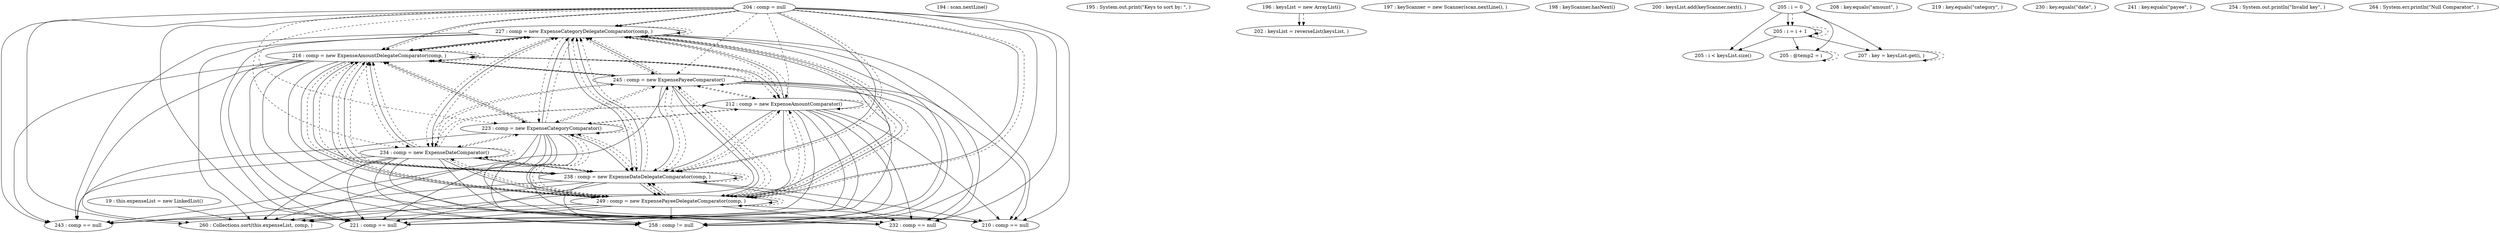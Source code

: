digraph G {
"19 : this.expenseList = new LinkedList()"
"19 : this.expenseList = new LinkedList()" -> "260 : Collections.sort(this.expenseList, comp, )"
"194 : scan.nextLine()"
"195 : System.out.print(\"Keys to sort by: \", )"
"196 : keysList = new ArrayList()"
"196 : keysList = new ArrayList()" -> "202 : keysList = reverseList(keysList, )"
"196 : keysList = new ArrayList()" -> "202 : keysList = reverseList(keysList, )" [style=dashed]
"197 : keyScanner = new Scanner(scan.nextLine(), )"
"198 : keyScanner.hasNext()"
"200 : keysList.add(keyScanner.next(), )"
"198 : keyScanner.hasNext()"
"202 : keysList = reverseList(keysList, )"
"204 : comp = null"
"204 : comp = null" -> "227 : comp = new ExpenseCategoryDelegateComparator(comp, )"
"204 : comp = null" -> "210 : comp == null"
"204 : comp = null" -> "216 : comp = new ExpenseAmountDelegateComparator(comp, )"
"204 : comp = null" -> "221 : comp == null"
"204 : comp = null" -> "238 : comp = new ExpenseDateDelegateComparator(comp, )"
"204 : comp = null" -> "249 : comp = new ExpensePayeeDelegateComparator(comp, )"
"204 : comp = null" -> "243 : comp == null"
"204 : comp = null" -> "260 : Collections.sort(this.expenseList, comp, )"
"204 : comp = null" -> "232 : comp == null"
"204 : comp = null" -> "258 : comp != null"
"204 : comp = null" -> "227 : comp = new ExpenseCategoryDelegateComparator(comp, )" [style=dashed]
"204 : comp = null" -> "234 : comp = new ExpenseDateComparator()" [style=dashed]
"204 : comp = null" -> "223 : comp = new ExpenseCategoryComparator()" [style=dashed]
"204 : comp = null" -> "212 : comp = new ExpenseAmountComparator()" [style=dashed]
"204 : comp = null" -> "216 : comp = new ExpenseAmountDelegateComparator(comp, )" [style=dashed]
"204 : comp = null" -> "238 : comp = new ExpenseDateDelegateComparator(comp, )" [style=dashed]
"204 : comp = null" -> "249 : comp = new ExpensePayeeDelegateComparator(comp, )" [style=dashed]
"204 : comp = null" -> "245 : comp = new ExpensePayeeComparator()" [style=dashed]
"205 : i = 0"
"205 : i = 0" -> "205 : i < keysList.size()"
"205 : i = 0" -> "205 : @temp2 = i"
"205 : i = 0" -> "205 : i = i + 1"
"205 : i = 0" -> "207 : key = keysList.get(i, )"
"205 : i = 0" -> "205 : i = i + 1" [style=dashed]
"205 : i < keysList.size()"
"207 : key = keysList.get(i, )"
"207 : key = keysList.get(i, )" -> "207 : key = keysList.get(i, )" [style=dashed]
"208 : key.equals(\"amount\", )"
"258 : comp != null"
"210 : comp == null"
"212 : comp = new ExpenseAmountComparator()"
"212 : comp = new ExpenseAmountComparator()" -> "227 : comp = new ExpenseCategoryDelegateComparator(comp, )"
"212 : comp = new ExpenseAmountComparator()" -> "210 : comp == null"
"212 : comp = new ExpenseAmountComparator()" -> "216 : comp = new ExpenseAmountDelegateComparator(comp, )"
"212 : comp = new ExpenseAmountComparator()" -> "221 : comp == null"
"212 : comp = new ExpenseAmountComparator()" -> "238 : comp = new ExpenseDateDelegateComparator(comp, )"
"212 : comp = new ExpenseAmountComparator()" -> "249 : comp = new ExpensePayeeDelegateComparator(comp, )"
"212 : comp = new ExpenseAmountComparator()" -> "243 : comp == null"
"212 : comp = new ExpenseAmountComparator()" -> "260 : Collections.sort(this.expenseList, comp, )"
"212 : comp = new ExpenseAmountComparator()" -> "232 : comp == null"
"212 : comp = new ExpenseAmountComparator()" -> "258 : comp != null"
"212 : comp = new ExpenseAmountComparator()" -> "227 : comp = new ExpenseCategoryDelegateComparator(comp, )" [style=dashed]
"212 : comp = new ExpenseAmountComparator()" -> "234 : comp = new ExpenseDateComparator()" [style=dashed]
"212 : comp = new ExpenseAmountComparator()" -> "223 : comp = new ExpenseCategoryComparator()" [style=dashed]
"212 : comp = new ExpenseAmountComparator()" -> "212 : comp = new ExpenseAmountComparator()" [style=dashed]
"212 : comp = new ExpenseAmountComparator()" -> "216 : comp = new ExpenseAmountDelegateComparator(comp, )" [style=dashed]
"212 : comp = new ExpenseAmountComparator()" -> "238 : comp = new ExpenseDateDelegateComparator(comp, )" [style=dashed]
"212 : comp = new ExpenseAmountComparator()" -> "249 : comp = new ExpensePayeeDelegateComparator(comp, )" [style=dashed]
"212 : comp = new ExpenseAmountComparator()" -> "245 : comp = new ExpensePayeeComparator()" [style=dashed]
"216 : comp = new ExpenseAmountDelegateComparator(comp, )"
"216 : comp = new ExpenseAmountDelegateComparator(comp, )" -> "227 : comp = new ExpenseCategoryDelegateComparator(comp, )"
"216 : comp = new ExpenseAmountDelegateComparator(comp, )" -> "210 : comp == null"
"216 : comp = new ExpenseAmountDelegateComparator(comp, )" -> "216 : comp = new ExpenseAmountDelegateComparator(comp, )"
"216 : comp = new ExpenseAmountDelegateComparator(comp, )" -> "221 : comp == null"
"216 : comp = new ExpenseAmountDelegateComparator(comp, )" -> "238 : comp = new ExpenseDateDelegateComparator(comp, )"
"216 : comp = new ExpenseAmountDelegateComparator(comp, )" -> "249 : comp = new ExpensePayeeDelegateComparator(comp, )"
"216 : comp = new ExpenseAmountDelegateComparator(comp, )" -> "243 : comp == null"
"216 : comp = new ExpenseAmountDelegateComparator(comp, )" -> "260 : Collections.sort(this.expenseList, comp, )"
"216 : comp = new ExpenseAmountDelegateComparator(comp, )" -> "232 : comp == null"
"216 : comp = new ExpenseAmountDelegateComparator(comp, )" -> "258 : comp != null"
"216 : comp = new ExpenseAmountDelegateComparator(comp, )" -> "227 : comp = new ExpenseCategoryDelegateComparator(comp, )" [style=dashed]
"216 : comp = new ExpenseAmountDelegateComparator(comp, )" -> "234 : comp = new ExpenseDateComparator()" [style=dashed]
"216 : comp = new ExpenseAmountDelegateComparator(comp, )" -> "223 : comp = new ExpenseCategoryComparator()" [style=dashed]
"216 : comp = new ExpenseAmountDelegateComparator(comp, )" -> "212 : comp = new ExpenseAmountComparator()" [style=dashed]
"216 : comp = new ExpenseAmountDelegateComparator(comp, )" -> "216 : comp = new ExpenseAmountDelegateComparator(comp, )" [style=dashed]
"216 : comp = new ExpenseAmountDelegateComparator(comp, )" -> "238 : comp = new ExpenseDateDelegateComparator(comp, )" [style=dashed]
"216 : comp = new ExpenseAmountDelegateComparator(comp, )" -> "249 : comp = new ExpensePayeeDelegateComparator(comp, )" [style=dashed]
"216 : comp = new ExpenseAmountDelegateComparator(comp, )" -> "245 : comp = new ExpensePayeeComparator()" [style=dashed]
"219 : key.equals(\"category\", )"
"221 : comp == null"
"223 : comp = new ExpenseCategoryComparator()"
"223 : comp = new ExpenseCategoryComparator()" -> "227 : comp = new ExpenseCategoryDelegateComparator(comp, )"
"223 : comp = new ExpenseCategoryComparator()" -> "210 : comp == null"
"223 : comp = new ExpenseCategoryComparator()" -> "216 : comp = new ExpenseAmountDelegateComparator(comp, )"
"223 : comp = new ExpenseCategoryComparator()" -> "221 : comp == null"
"223 : comp = new ExpenseCategoryComparator()" -> "238 : comp = new ExpenseDateDelegateComparator(comp, )"
"223 : comp = new ExpenseCategoryComparator()" -> "249 : comp = new ExpensePayeeDelegateComparator(comp, )"
"223 : comp = new ExpenseCategoryComparator()" -> "243 : comp == null"
"223 : comp = new ExpenseCategoryComparator()" -> "260 : Collections.sort(this.expenseList, comp, )"
"223 : comp = new ExpenseCategoryComparator()" -> "232 : comp == null"
"223 : comp = new ExpenseCategoryComparator()" -> "258 : comp != null"
"223 : comp = new ExpenseCategoryComparator()" -> "227 : comp = new ExpenseCategoryDelegateComparator(comp, )" [style=dashed]
"223 : comp = new ExpenseCategoryComparator()" -> "234 : comp = new ExpenseDateComparator()" [style=dashed]
"223 : comp = new ExpenseCategoryComparator()" -> "223 : comp = new ExpenseCategoryComparator()" [style=dashed]
"223 : comp = new ExpenseCategoryComparator()" -> "212 : comp = new ExpenseAmountComparator()" [style=dashed]
"223 : comp = new ExpenseCategoryComparator()" -> "216 : comp = new ExpenseAmountDelegateComparator(comp, )" [style=dashed]
"223 : comp = new ExpenseCategoryComparator()" -> "238 : comp = new ExpenseDateDelegateComparator(comp, )" [style=dashed]
"223 : comp = new ExpenseCategoryComparator()" -> "249 : comp = new ExpensePayeeDelegateComparator(comp, )" [style=dashed]
"223 : comp = new ExpenseCategoryComparator()" -> "245 : comp = new ExpensePayeeComparator()" [style=dashed]
"227 : comp = new ExpenseCategoryDelegateComparator(comp, )"
"227 : comp = new ExpenseCategoryDelegateComparator(comp, )" -> "227 : comp = new ExpenseCategoryDelegateComparator(comp, )"
"227 : comp = new ExpenseCategoryDelegateComparator(comp, )" -> "210 : comp == null"
"227 : comp = new ExpenseCategoryDelegateComparator(comp, )" -> "216 : comp = new ExpenseAmountDelegateComparator(comp, )"
"227 : comp = new ExpenseCategoryDelegateComparator(comp, )" -> "221 : comp == null"
"227 : comp = new ExpenseCategoryDelegateComparator(comp, )" -> "238 : comp = new ExpenseDateDelegateComparator(comp, )"
"227 : comp = new ExpenseCategoryDelegateComparator(comp, )" -> "249 : comp = new ExpensePayeeDelegateComparator(comp, )"
"227 : comp = new ExpenseCategoryDelegateComparator(comp, )" -> "243 : comp == null"
"227 : comp = new ExpenseCategoryDelegateComparator(comp, )" -> "260 : Collections.sort(this.expenseList, comp, )"
"227 : comp = new ExpenseCategoryDelegateComparator(comp, )" -> "232 : comp == null"
"227 : comp = new ExpenseCategoryDelegateComparator(comp, )" -> "258 : comp != null"
"227 : comp = new ExpenseCategoryDelegateComparator(comp, )" -> "227 : comp = new ExpenseCategoryDelegateComparator(comp, )" [style=dashed]
"227 : comp = new ExpenseCategoryDelegateComparator(comp, )" -> "234 : comp = new ExpenseDateComparator()" [style=dashed]
"227 : comp = new ExpenseCategoryDelegateComparator(comp, )" -> "223 : comp = new ExpenseCategoryComparator()" [style=dashed]
"227 : comp = new ExpenseCategoryDelegateComparator(comp, )" -> "212 : comp = new ExpenseAmountComparator()" [style=dashed]
"227 : comp = new ExpenseCategoryDelegateComparator(comp, )" -> "216 : comp = new ExpenseAmountDelegateComparator(comp, )" [style=dashed]
"227 : comp = new ExpenseCategoryDelegateComparator(comp, )" -> "238 : comp = new ExpenseDateDelegateComparator(comp, )" [style=dashed]
"227 : comp = new ExpenseCategoryDelegateComparator(comp, )" -> "249 : comp = new ExpensePayeeDelegateComparator(comp, )" [style=dashed]
"227 : comp = new ExpenseCategoryDelegateComparator(comp, )" -> "245 : comp = new ExpensePayeeComparator()" [style=dashed]
"230 : key.equals(\"date\", )"
"232 : comp == null"
"234 : comp = new ExpenseDateComparator()"
"234 : comp = new ExpenseDateComparator()" -> "227 : comp = new ExpenseCategoryDelegateComparator(comp, )"
"234 : comp = new ExpenseDateComparator()" -> "210 : comp == null"
"234 : comp = new ExpenseDateComparator()" -> "216 : comp = new ExpenseAmountDelegateComparator(comp, )"
"234 : comp = new ExpenseDateComparator()" -> "221 : comp == null"
"234 : comp = new ExpenseDateComparator()" -> "238 : comp = new ExpenseDateDelegateComparator(comp, )"
"234 : comp = new ExpenseDateComparator()" -> "249 : comp = new ExpensePayeeDelegateComparator(comp, )"
"234 : comp = new ExpenseDateComparator()" -> "243 : comp == null"
"234 : comp = new ExpenseDateComparator()" -> "260 : Collections.sort(this.expenseList, comp, )"
"234 : comp = new ExpenseDateComparator()" -> "232 : comp == null"
"234 : comp = new ExpenseDateComparator()" -> "258 : comp != null"
"234 : comp = new ExpenseDateComparator()" -> "227 : comp = new ExpenseCategoryDelegateComparator(comp, )" [style=dashed]
"234 : comp = new ExpenseDateComparator()" -> "234 : comp = new ExpenseDateComparator()" [style=dashed]
"234 : comp = new ExpenseDateComparator()" -> "223 : comp = new ExpenseCategoryComparator()" [style=dashed]
"234 : comp = new ExpenseDateComparator()" -> "212 : comp = new ExpenseAmountComparator()" [style=dashed]
"234 : comp = new ExpenseDateComparator()" -> "216 : comp = new ExpenseAmountDelegateComparator(comp, )" [style=dashed]
"234 : comp = new ExpenseDateComparator()" -> "238 : comp = new ExpenseDateDelegateComparator(comp, )" [style=dashed]
"234 : comp = new ExpenseDateComparator()" -> "249 : comp = new ExpensePayeeDelegateComparator(comp, )" [style=dashed]
"234 : comp = new ExpenseDateComparator()" -> "245 : comp = new ExpensePayeeComparator()" [style=dashed]
"238 : comp = new ExpenseDateDelegateComparator(comp, )"
"238 : comp = new ExpenseDateDelegateComparator(comp, )" -> "227 : comp = new ExpenseCategoryDelegateComparator(comp, )"
"238 : comp = new ExpenseDateDelegateComparator(comp, )" -> "210 : comp == null"
"238 : comp = new ExpenseDateDelegateComparator(comp, )" -> "216 : comp = new ExpenseAmountDelegateComparator(comp, )"
"238 : comp = new ExpenseDateDelegateComparator(comp, )" -> "221 : comp == null"
"238 : comp = new ExpenseDateDelegateComparator(comp, )" -> "238 : comp = new ExpenseDateDelegateComparator(comp, )"
"238 : comp = new ExpenseDateDelegateComparator(comp, )" -> "249 : comp = new ExpensePayeeDelegateComparator(comp, )"
"238 : comp = new ExpenseDateDelegateComparator(comp, )" -> "243 : comp == null"
"238 : comp = new ExpenseDateDelegateComparator(comp, )" -> "260 : Collections.sort(this.expenseList, comp, )"
"238 : comp = new ExpenseDateDelegateComparator(comp, )" -> "232 : comp == null"
"238 : comp = new ExpenseDateDelegateComparator(comp, )" -> "258 : comp != null"
"238 : comp = new ExpenseDateDelegateComparator(comp, )" -> "227 : comp = new ExpenseCategoryDelegateComparator(comp, )" [style=dashed]
"238 : comp = new ExpenseDateDelegateComparator(comp, )" -> "234 : comp = new ExpenseDateComparator()" [style=dashed]
"238 : comp = new ExpenseDateDelegateComparator(comp, )" -> "223 : comp = new ExpenseCategoryComparator()" [style=dashed]
"238 : comp = new ExpenseDateDelegateComparator(comp, )" -> "212 : comp = new ExpenseAmountComparator()" [style=dashed]
"238 : comp = new ExpenseDateDelegateComparator(comp, )" -> "216 : comp = new ExpenseAmountDelegateComparator(comp, )" [style=dashed]
"238 : comp = new ExpenseDateDelegateComparator(comp, )" -> "238 : comp = new ExpenseDateDelegateComparator(comp, )" [style=dashed]
"238 : comp = new ExpenseDateDelegateComparator(comp, )" -> "249 : comp = new ExpensePayeeDelegateComparator(comp, )" [style=dashed]
"238 : comp = new ExpenseDateDelegateComparator(comp, )" -> "245 : comp = new ExpensePayeeComparator()" [style=dashed]
"241 : key.equals(\"payee\", )"
"243 : comp == null"
"245 : comp = new ExpensePayeeComparator()"
"245 : comp = new ExpensePayeeComparator()" -> "227 : comp = new ExpenseCategoryDelegateComparator(comp, )"
"245 : comp = new ExpensePayeeComparator()" -> "210 : comp == null"
"245 : comp = new ExpensePayeeComparator()" -> "216 : comp = new ExpenseAmountDelegateComparator(comp, )"
"245 : comp = new ExpensePayeeComparator()" -> "221 : comp == null"
"245 : comp = new ExpensePayeeComparator()" -> "238 : comp = new ExpenseDateDelegateComparator(comp, )"
"245 : comp = new ExpensePayeeComparator()" -> "249 : comp = new ExpensePayeeDelegateComparator(comp, )"
"245 : comp = new ExpensePayeeComparator()" -> "243 : comp == null"
"245 : comp = new ExpensePayeeComparator()" -> "260 : Collections.sort(this.expenseList, comp, )"
"245 : comp = new ExpensePayeeComparator()" -> "232 : comp == null"
"245 : comp = new ExpensePayeeComparator()" -> "258 : comp != null"
"245 : comp = new ExpensePayeeComparator()" -> "227 : comp = new ExpenseCategoryDelegateComparator(comp, )" [style=dashed]
"245 : comp = new ExpensePayeeComparator()" -> "234 : comp = new ExpenseDateComparator()" [style=dashed]
"245 : comp = new ExpensePayeeComparator()" -> "223 : comp = new ExpenseCategoryComparator()" [style=dashed]
"245 : comp = new ExpensePayeeComparator()" -> "212 : comp = new ExpenseAmountComparator()" [style=dashed]
"245 : comp = new ExpensePayeeComparator()" -> "216 : comp = new ExpenseAmountDelegateComparator(comp, )" [style=dashed]
"245 : comp = new ExpensePayeeComparator()" -> "238 : comp = new ExpenseDateDelegateComparator(comp, )" [style=dashed]
"245 : comp = new ExpensePayeeComparator()" -> "249 : comp = new ExpensePayeeDelegateComparator(comp, )" [style=dashed]
"245 : comp = new ExpensePayeeComparator()" -> "245 : comp = new ExpensePayeeComparator()" [style=dashed]
"249 : comp = new ExpensePayeeDelegateComparator(comp, )"
"249 : comp = new ExpensePayeeDelegateComparator(comp, )" -> "227 : comp = new ExpenseCategoryDelegateComparator(comp, )"
"249 : comp = new ExpensePayeeDelegateComparator(comp, )" -> "210 : comp == null"
"249 : comp = new ExpensePayeeDelegateComparator(comp, )" -> "216 : comp = new ExpenseAmountDelegateComparator(comp, )"
"249 : comp = new ExpensePayeeDelegateComparator(comp, )" -> "221 : comp == null"
"249 : comp = new ExpensePayeeDelegateComparator(comp, )" -> "238 : comp = new ExpenseDateDelegateComparator(comp, )"
"249 : comp = new ExpensePayeeDelegateComparator(comp, )" -> "249 : comp = new ExpensePayeeDelegateComparator(comp, )"
"249 : comp = new ExpensePayeeDelegateComparator(comp, )" -> "243 : comp == null"
"249 : comp = new ExpensePayeeDelegateComparator(comp, )" -> "260 : Collections.sort(this.expenseList, comp, )"
"249 : comp = new ExpensePayeeDelegateComparator(comp, )" -> "232 : comp == null"
"249 : comp = new ExpensePayeeDelegateComparator(comp, )" -> "258 : comp != null"
"249 : comp = new ExpensePayeeDelegateComparator(comp, )" -> "227 : comp = new ExpenseCategoryDelegateComparator(comp, )" [style=dashed]
"249 : comp = new ExpensePayeeDelegateComparator(comp, )" -> "234 : comp = new ExpenseDateComparator()" [style=dashed]
"249 : comp = new ExpensePayeeDelegateComparator(comp, )" -> "223 : comp = new ExpenseCategoryComparator()" [style=dashed]
"249 : comp = new ExpensePayeeDelegateComparator(comp, )" -> "212 : comp = new ExpenseAmountComparator()" [style=dashed]
"249 : comp = new ExpensePayeeDelegateComparator(comp, )" -> "216 : comp = new ExpenseAmountDelegateComparator(comp, )" [style=dashed]
"249 : comp = new ExpensePayeeDelegateComparator(comp, )" -> "238 : comp = new ExpenseDateDelegateComparator(comp, )" [style=dashed]
"249 : comp = new ExpensePayeeDelegateComparator(comp, )" -> "249 : comp = new ExpensePayeeDelegateComparator(comp, )" [style=dashed]
"249 : comp = new ExpensePayeeDelegateComparator(comp, )" -> "245 : comp = new ExpensePayeeComparator()" [style=dashed]
"254 : System.out.println(\"Invalid key\", )"
"205 : @temp2 = i"
"205 : @temp2 = i" -> "205 : @temp2 = i" [style=dashed]
"205 : i = i + 1"
"205 : i = i + 1" -> "205 : i < keysList.size()"
"205 : i = i + 1" -> "205 : @temp2 = i"
"205 : i = i + 1" -> "205 : i = i + 1"
"205 : i = i + 1" -> "207 : key = keysList.get(i, )"
"205 : i = i + 1" -> "205 : i = i + 1" [style=dashed]
"260 : Collections.sort(this.expenseList, comp, )"
"264 : System.err.println(\"Null Comparator\", )"
}